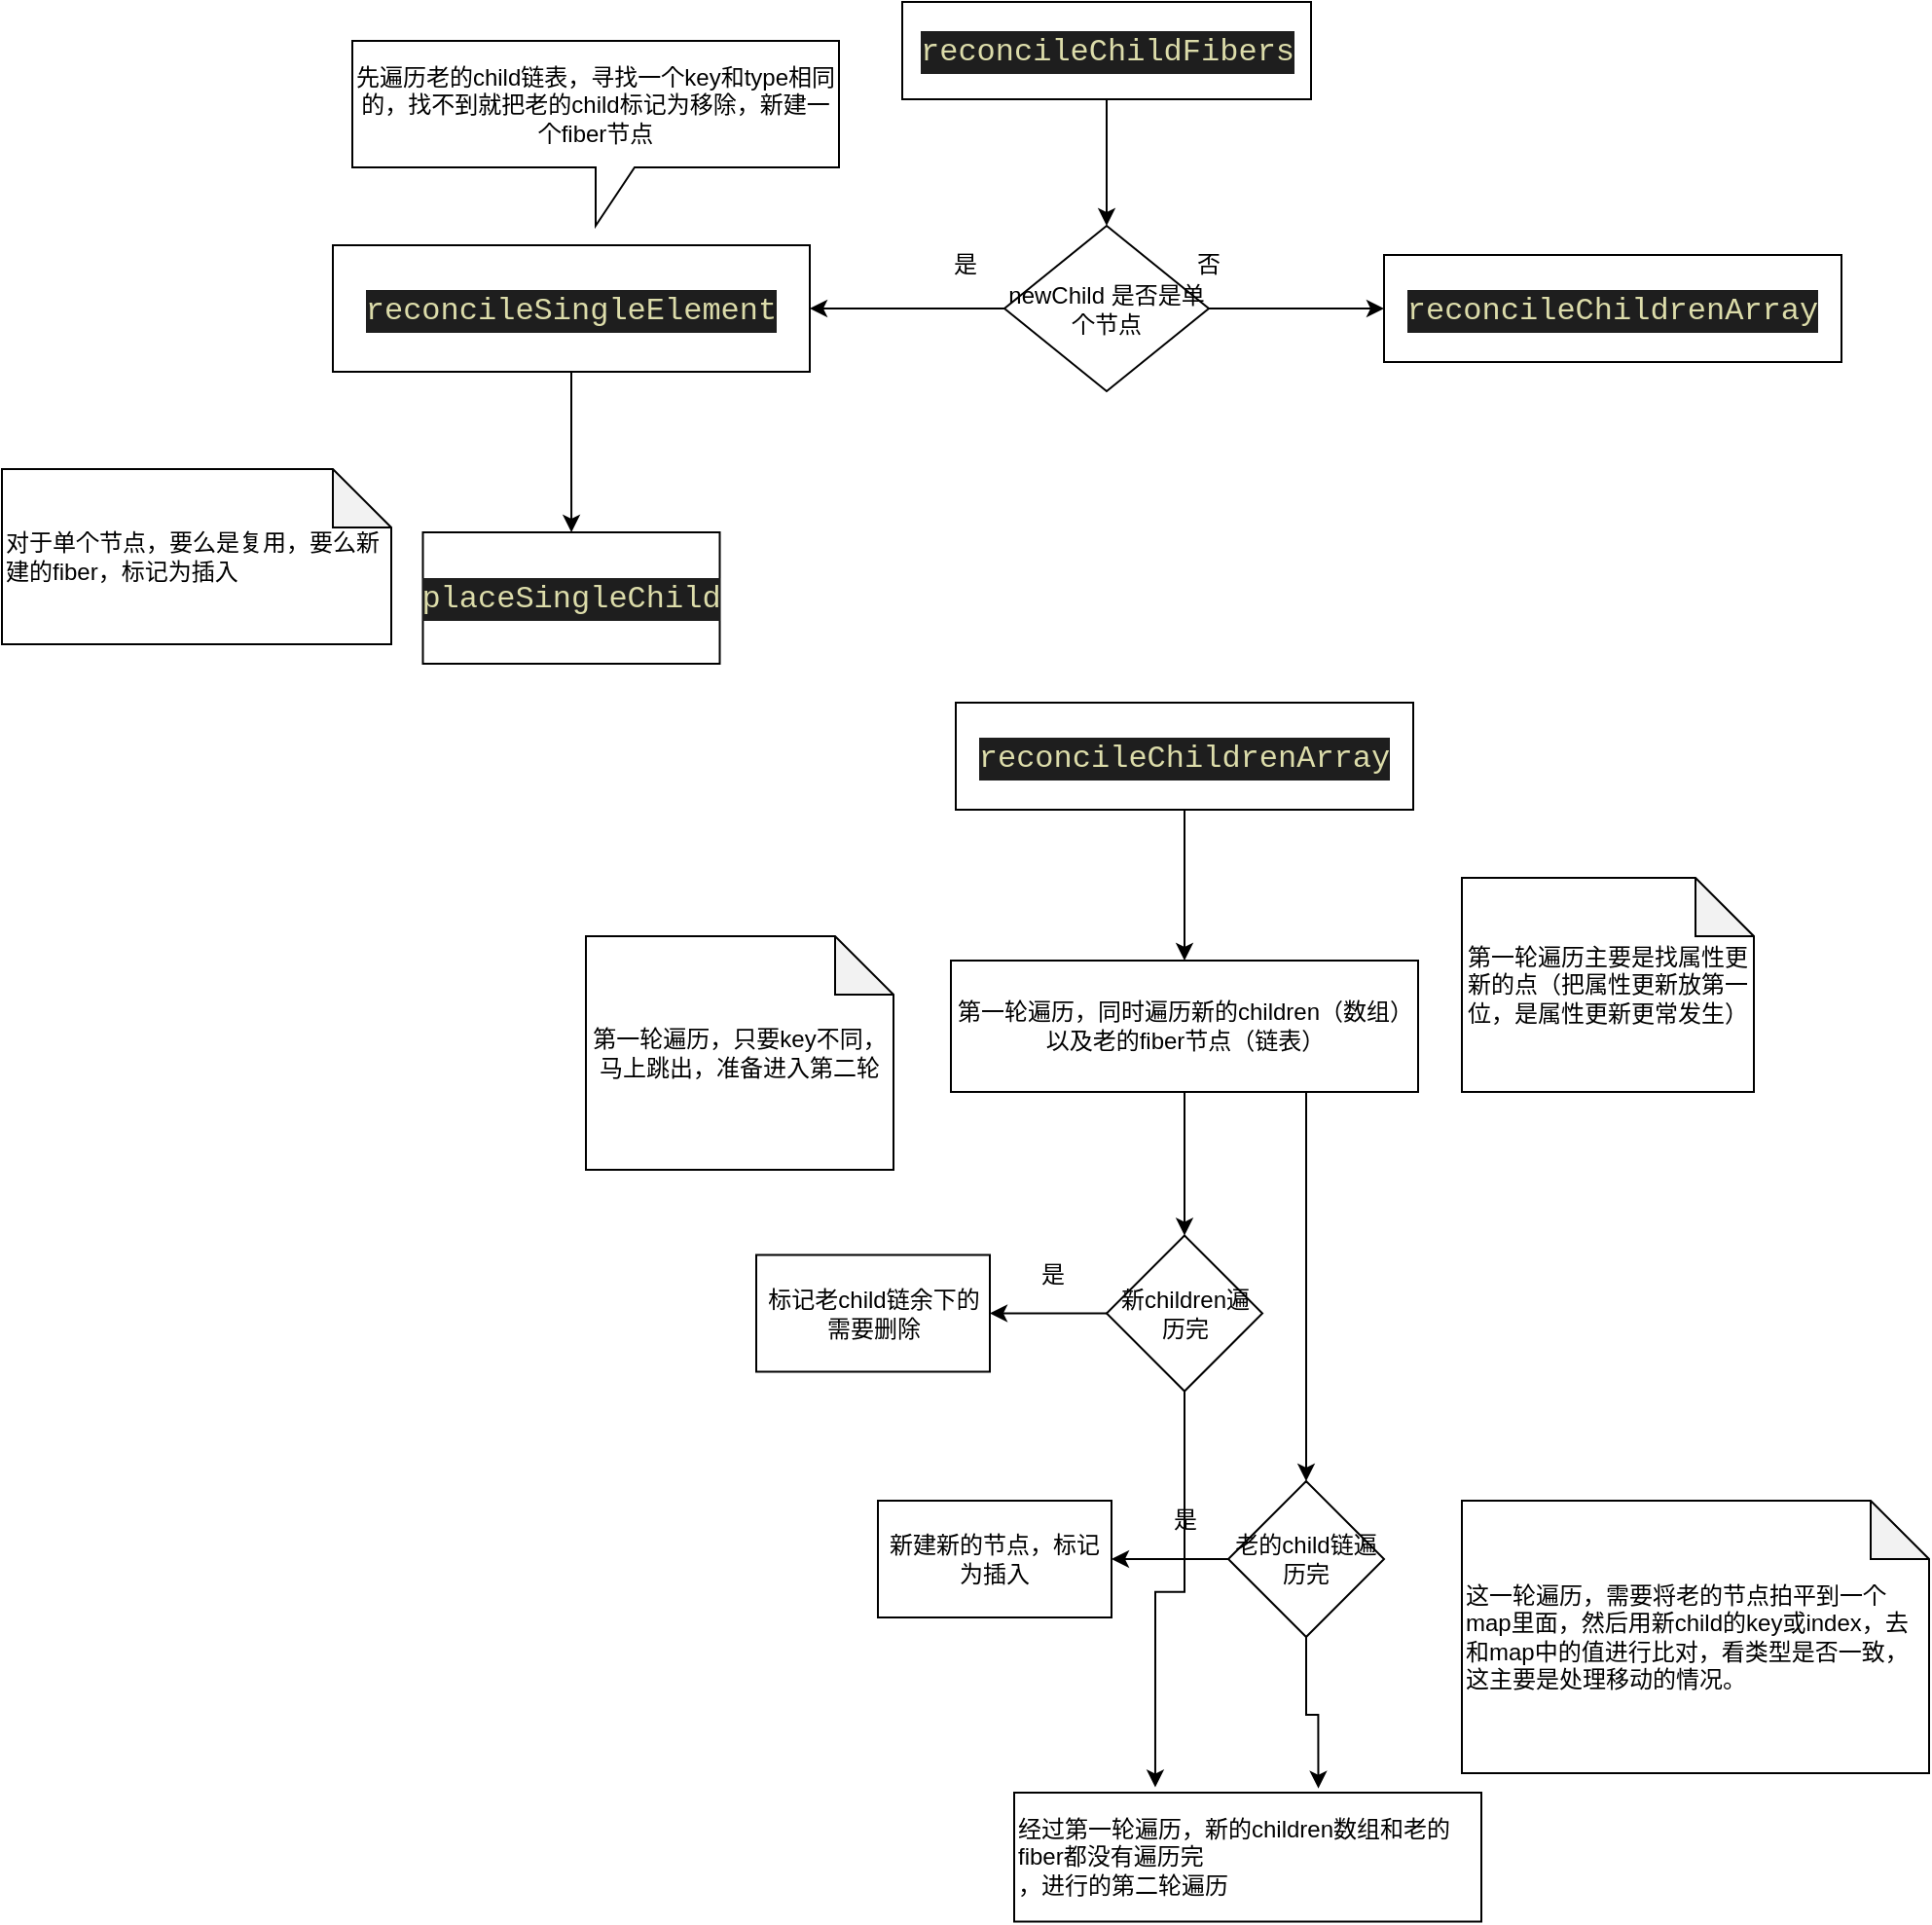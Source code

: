 <mxfile>
    <diagram id="skudITjsIzsgV_h1lpD9" name="Page-1">
        <mxGraphModel dx="1232" dy="729" grid="1" gridSize="10" guides="1" tooltips="1" connect="1" arrows="1" fold="1" page="1" pageScale="1" pageWidth="1654" pageHeight="2336" math="0" shadow="0">
            <root>
                <mxCell id="0"/>
                <mxCell id="1" parent="0"/>
                <mxCell id="4" value="" style="edgeStyle=orthogonalEdgeStyle;rounded=0;orthogonalLoop=1;jettySize=auto;html=1;" parent="1" source="2" target="3" edge="1">
                    <mxGeometry relative="1" as="geometry"/>
                </mxCell>
                <mxCell id="2" value="&lt;div style=&quot;color: rgb(212 , 212 , 212) ; background-color: rgb(30 , 30 , 30) ; font-family: &amp;#34;consolas&amp;#34; , &amp;#34;courier new&amp;#34; , monospace ; font-size: 16px ; line-height: 22px&quot;&gt;&lt;span style=&quot;color: #dcdcaa&quot;&gt;reconcileChildFibers&lt;/span&gt;&lt;/div&gt;" style="rounded=0;whiteSpace=wrap;html=1;" parent="1" vertex="1">
                    <mxGeometry x="532.5" y="50" width="210" height="50" as="geometry"/>
                </mxCell>
                <mxCell id="6" value="" style="edgeStyle=orthogonalEdgeStyle;rounded=0;orthogonalLoop=1;jettySize=auto;html=1;" parent="1" source="3" target="5" edge="1">
                    <mxGeometry relative="1" as="geometry"/>
                </mxCell>
                <mxCell id="8" value="" style="edgeStyle=orthogonalEdgeStyle;rounded=0;orthogonalLoop=1;jettySize=auto;html=1;" parent="1" source="3" target="7" edge="1">
                    <mxGeometry relative="1" as="geometry"/>
                </mxCell>
                <mxCell id="3" value="newChild 是否是单个节点" style="rhombus;whiteSpace=wrap;html=1;rounded=0;" parent="1" vertex="1">
                    <mxGeometry x="585" y="165" width="105" height="85" as="geometry"/>
                </mxCell>
                <mxCell id="12" value="" style="edgeStyle=orthogonalEdgeStyle;rounded=0;orthogonalLoop=1;jettySize=auto;html=1;" parent="1" source="5" target="11" edge="1">
                    <mxGeometry relative="1" as="geometry"/>
                </mxCell>
                <mxCell id="5" value="&lt;div style=&quot;color: rgb(212 , 212 , 212) ; background-color: rgb(30 , 30 , 30) ; font-family: &amp;#34;consolas&amp;#34; , &amp;#34;courier new&amp;#34; , monospace ; font-size: 16px ; line-height: 22px&quot;&gt;&lt;span style=&quot;color: #dcdcaa&quot;&gt;reconcileSingleElement&lt;/span&gt;&lt;/div&gt;" style="whiteSpace=wrap;html=1;rounded=0;" parent="1" vertex="1">
                    <mxGeometry x="240" y="175" width="245" height="65" as="geometry"/>
                </mxCell>
                <mxCell id="7" value="&#10;&#10;&lt;div style=&quot;color: rgb(212, 212, 212); background-color: rgb(30, 30, 30); font-family: consolas, &amp;quot;courier new&amp;quot;, monospace; font-weight: normal; font-size: 16px; line-height: 22px;&quot;&gt;&lt;div&gt;&lt;span style=&quot;color: #dcdcaa&quot;&gt;reconcileChildrenArray&lt;/span&gt;&lt;/div&gt;&lt;/div&gt;&#10;&#10;" style="whiteSpace=wrap;html=1;rounded=0;" parent="1" vertex="1">
                    <mxGeometry x="780" y="180" width="235" height="55" as="geometry"/>
                </mxCell>
                <mxCell id="9" value="是" style="text;html=1;strokeColor=none;fillColor=none;align=center;verticalAlign=middle;whiteSpace=wrap;rounded=0;" parent="1" vertex="1">
                    <mxGeometry x="545" y="175" width="40" height="20" as="geometry"/>
                </mxCell>
                <mxCell id="10" value="否" style="text;html=1;strokeColor=none;fillColor=none;align=center;verticalAlign=middle;whiteSpace=wrap;rounded=0;" parent="1" vertex="1">
                    <mxGeometry x="670" y="175" width="40" height="20" as="geometry"/>
                </mxCell>
                <mxCell id="11" value="&lt;div style=&quot;color: rgb(212 , 212 , 212) ; background-color: rgb(30 , 30 , 30) ; font-family: &amp;#34;consolas&amp;#34; , &amp;#34;courier new&amp;#34; , monospace ; font-size: 16px ; line-height: 22px&quot;&gt;&lt;span style=&quot;color: #dcdcaa&quot;&gt;placeSingleChild&lt;/span&gt;&lt;/div&gt;" style="whiteSpace=wrap;html=1;rounded=0;" parent="1" vertex="1">
                    <mxGeometry x="286.25" y="322.5" width="152.5" height="67.5" as="geometry"/>
                </mxCell>
                <mxCell id="13" value="先遍历老的child链表，寻找一个key和type相同的，找不到就把老的child标记为移除，新建一个fiber节点" style="shape=callout;whiteSpace=wrap;html=1;perimeter=calloutPerimeter;" parent="1" vertex="1">
                    <mxGeometry x="250" y="70" width="250" height="95" as="geometry"/>
                </mxCell>
                <mxCell id="14" value="对于单个节点，要么是复用，要么新建的fiber，标记为插入" style="shape=note;whiteSpace=wrap;html=1;backgroundOutline=1;darkOpacity=0.05;align=left;" parent="1" vertex="1">
                    <mxGeometry x="70" y="290" width="200" height="90" as="geometry"/>
                </mxCell>
                <mxCell id="17" value="" style="edgeStyle=orthogonalEdgeStyle;rounded=0;orthogonalLoop=1;jettySize=auto;html=1;" parent="1" source="15" target="16" edge="1">
                    <mxGeometry relative="1" as="geometry"/>
                </mxCell>
                <mxCell id="15" value="&#10;&#10;&lt;div style=&quot;color: rgb(212, 212, 212); background-color: rgb(30, 30, 30); font-family: consolas, &amp;quot;courier new&amp;quot;, monospace; font-weight: normal; font-size: 16px; line-height: 22px;&quot;&gt;&lt;div&gt;&lt;span style=&quot;color: #dcdcaa&quot;&gt;reconcileChildrenArray&lt;/span&gt;&lt;/div&gt;&lt;/div&gt;&#10;&#10;" style="whiteSpace=wrap;html=1;rounded=0;" parent="1" vertex="1">
                    <mxGeometry x="560" y="410" width="235" height="55" as="geometry"/>
                </mxCell>
                <mxCell id="24" value="" style="edgeStyle=orthogonalEdgeStyle;rounded=0;orthogonalLoop=1;jettySize=auto;html=1;" parent="1" source="16" target="23" edge="1">
                    <mxGeometry relative="1" as="geometry"/>
                </mxCell>
                <mxCell id="16" value="第一轮遍历，同时遍历新的children（数组）以及老的fiber节点（链表）" style="whiteSpace=wrap;html=1;rounded=0;" parent="1" vertex="1">
                    <mxGeometry x="557.5" y="542.5" width="240" height="67.5" as="geometry"/>
                </mxCell>
                <mxCell id="18" value="第一轮遍历主要是找属性更新的点（把属性更新放第一位，是属性更新更常发生）" style="shape=note;whiteSpace=wrap;html=1;backgroundOutline=1;darkOpacity=0.05;" parent="1" vertex="1">
                    <mxGeometry x="820" y="500" width="150" height="110" as="geometry"/>
                </mxCell>
                <mxCell id="21" value="这一轮遍历，需要将老的节点拍平到一个map里面，然后用新child的key或index，去和map中的值进行比对，看类型是否一致，这主要是处理移动的情况。" style="shape=note;whiteSpace=wrap;html=1;backgroundOutline=1;darkOpacity=0.05;align=left;" parent="1" vertex="1">
                    <mxGeometry x="820" y="820" width="240" height="140" as="geometry"/>
                </mxCell>
                <mxCell id="22" value="经过第一轮遍历，新的children数组和老的fiber都没有遍历完&lt;span style=&quot;color: rgba(0 , 0 , 0 , 0) ; font-family: monospace ; font-size: 0px&quot;&gt;%3CmxGraphModel%3E%3Croot%3E%3CmxCell%20id%3D%220%22%2F%3E%3CmxCell%20id%3D%221%22%20parent%3D%220%22%2F%3E%3CmxCell%20id%3D%222%22%20value%3D%22%26%2310%3B%26%2310%3B%26lt%3Bdiv%20style%3D%26quot%3Bcolor%3A%20rgb(212%2C%20212%2C%20212)%3B%20background-color%3A%20rgb(30%2C%2030%2C%2030)%3B%20font-family%3A%20consolas%2C%20%26amp%3Bquot%3Bcourier%20new%26amp%3Bquot%3B%2C%20monospace%3B%20font-weight%3A%20normal%3B%20font-size%3A%2016px%3B%20line-height%3A%2022px%3B%26quot%3B%26gt%3B%26lt%3Bdiv%26gt%3B%26lt%3Bspan%20style%3D%26quot%3Bcolor%3A%20%23dcdcaa%26quot%3B%26gt%3BreconcileChildrenArray%26lt%3B%2Fspan%26gt%3B%26lt%3B%2Fdiv%26gt%3B%26lt%3B%2Fdiv%26gt%3B%26%2310%3B%26%2310%3B%22%20style%3D%22whiteSpace%3Dwrap%3Bhtml%3D1%3Brounded%3D0%3B%22%20vertex%3D%221%22%20parent%3D%221%22%3E%3CmxGeometry%20x%3D%22565%22%20y%3D%22167.5%22%20width%3D%22235%22%20height%3D%2255%22%20as%3D%22geometry%22%2F%3E%3C%2FmxCell%3E%3C%2Froot%3E%3C%2FmxGraphModel%3E&lt;/span&gt;&lt;br&gt;，进行的第二轮遍历&lt;span style=&quot;color: rgba(0 , 0 , 0 , 0) ; font-family: monospace ; font-size: 0px&quot;&gt;%3CmxGraphModel%3E%3Croot%3E%3CmxCell%20id%3D%220%22%2F%3E%3CmxCell%20id%3D%221%22%20parent%3D%220%22%2F%3E%3CmxCell%20id%3D%222%22%20value%3D%22%26%2310%3B%26%2310%3B%26lt%3Bdiv%20style%3D%26quot%3Bcolor%3A%20rgb(212%2C%20212%2C%20212)%3B%20background-color%3A%20rgb(30%2C%2030%2C%2030)%3B%20font-family%3A%20consolas%2C%20%26amp%3Bquot%3Bcourier%20new%26amp%3Bquot%3B%2C%20monospace%3B%20font-weight%3A%20normal%3B%20font-size%3A%2016px%3B%20line-height%3A%2022px%3B%26quot%3B%26gt%3B%26lt%3Bdiv%26gt%3B%26lt%3Bspan%20style%3D%26quot%3Bcolor%3A%20%23dcdcaa%26quot%3B%26gt%3BreconcileChildrenArray%26lt%3B%2Fspan%26gt%3B%26lt%3B%2Fdiv%26gt%3B%26lt%3B%2Fdiv%26gt%3B%26%2310%3B%26%2310%3B%22%20style%3D%22whiteSpace%3Dwrap%3Bhtml%3D1%3Brounded%3D0%3B%22%20vertex%3D%221%22%20parent%3D%221%22%3E%3CmxGeometry%20x%3D%22565%22%20y%3D%22167.5%22%20width%3D%22235%22%20height%3D%2255%22%20as%3D%22geometry%22%2F%3E%3C%2FmxCell%3E%3C%2Froot%3E%3C%2FmxGraphModel%3E&lt;/span&gt;" style="whiteSpace=wrap;html=1;rounded=0;align=left;" parent="1" vertex="1">
                    <mxGeometry x="590" y="970" width="240" height="66.25" as="geometry"/>
                </mxCell>
                <mxCell id="28" value="" style="edgeStyle=orthogonalEdgeStyle;rounded=0;orthogonalLoop=1;jettySize=auto;html=1;" parent="1" source="23" target="27" edge="1">
                    <mxGeometry relative="1" as="geometry"/>
                </mxCell>
                <mxCell id="38" value="" style="edgeStyle=orthogonalEdgeStyle;rounded=0;orthogonalLoop=1;jettySize=auto;html=1;entryX=0.302;entryY=-0.042;entryDx=0;entryDy=0;entryPerimeter=0;" parent="1" source="23" target="22" edge="1">
                    <mxGeometry relative="1" as="geometry">
                        <mxPoint x="678" y="980" as="targetPoint"/>
                    </mxGeometry>
                </mxCell>
                <mxCell id="23" value="新children遍历完" style="rhombus;whiteSpace=wrap;html=1;rounded=0;" parent="1" vertex="1">
                    <mxGeometry x="637.5" y="683.75" width="80" height="80" as="geometry"/>
                </mxCell>
                <mxCell id="27" value="标记老child链余下的需要删除" style="whiteSpace=wrap;html=1;rounded=0;" parent="1" vertex="1">
                    <mxGeometry x="457.5" y="693.75" width="120" height="60" as="geometry"/>
                </mxCell>
                <mxCell id="29" value="是" style="text;html=1;strokeColor=none;fillColor=none;align=center;verticalAlign=middle;whiteSpace=wrap;rounded=0;" parent="1" vertex="1">
                    <mxGeometry x="590" y="694" width="40" height="20" as="geometry"/>
                </mxCell>
                <mxCell id="33" value="" style="edgeStyle=orthogonalEdgeStyle;rounded=0;orthogonalLoop=1;jettySize=auto;html=1;" parent="1" edge="1">
                    <mxGeometry relative="1" as="geometry">
                        <mxPoint x="740" y="610" as="sourcePoint"/>
                        <mxPoint x="740" y="810" as="targetPoint"/>
                    </mxGeometry>
                </mxCell>
                <mxCell id="36" value="" style="edgeStyle=orthogonalEdgeStyle;rounded=0;orthogonalLoop=1;jettySize=auto;html=1;" parent="1" source="34" target="35" edge="1">
                    <mxGeometry relative="1" as="geometry"/>
                </mxCell>
                <mxCell id="39" style="edgeStyle=orthogonalEdgeStyle;rounded=0;orthogonalLoop=1;jettySize=auto;html=1;exitX=0.5;exitY=1;exitDx=0;exitDy=0;entryX=0.651;entryY=-0.033;entryDx=0;entryDy=0;entryPerimeter=0;" parent="1" source="34" target="22" edge="1">
                    <mxGeometry relative="1" as="geometry">
                        <mxPoint x="740" y="980" as="targetPoint"/>
                    </mxGeometry>
                </mxCell>
                <mxCell id="34" value="老的child链遍历完" style="rhombus;whiteSpace=wrap;html=1;rounded=0;" parent="1" vertex="1">
                    <mxGeometry x="700" y="810" width="80" height="80" as="geometry"/>
                </mxCell>
                <mxCell id="35" value="新建新的节点，标记为插入" style="whiteSpace=wrap;html=1;rounded=0;" parent="1" vertex="1">
                    <mxGeometry x="520" y="820" width="120" height="60" as="geometry"/>
                </mxCell>
                <mxCell id="37" value="是" style="text;html=1;strokeColor=none;fillColor=none;align=center;verticalAlign=middle;whiteSpace=wrap;rounded=0;" parent="1" vertex="1">
                    <mxGeometry x="658" y="820" width="40" height="20" as="geometry"/>
                </mxCell>
                <mxCell id="40" value="第一轮遍历，只要key不同，马上跳出，准备进入第二轮" style="shape=note;whiteSpace=wrap;html=1;backgroundOutline=1;darkOpacity=0.05;" parent="1" vertex="1">
                    <mxGeometry x="370" y="530" width="158" height="120" as="geometry"/>
                </mxCell>
            </root>
        </mxGraphModel>
    </diagram>
</mxfile>